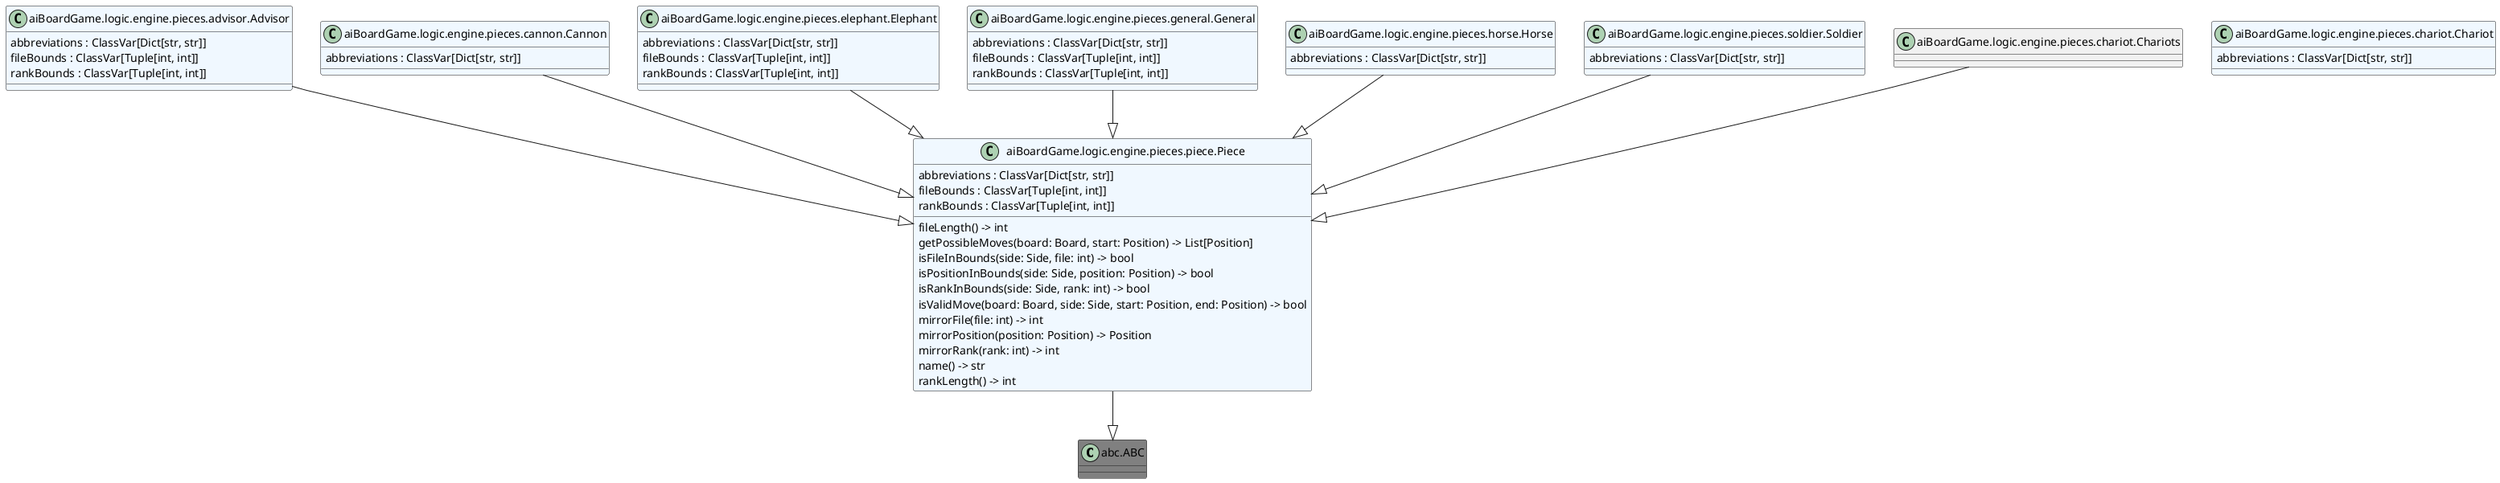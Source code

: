 @startuml classes_pieces
set namespaceSeparator none
class "abc.ABC" as abc.ABC #grey {
}
class "aiBoardGame.logic.engine.pieces.advisor.Advisor" as aiBoardGame.logic.engine.pieces.advisor.Advisor #aliceblue {
  abbreviations : ClassVar[Dict[str, str]]
  fileBounds : ClassVar[Tuple[int, int]]
  rankBounds : ClassVar[Tuple[int, int]]
}
class "aiBoardGame.logic.engine.pieces.cannon.Cannon" as aiBoardGame.logic.engine.pieces.cannon.Cannon #aliceblue {
  abbreviations : ClassVar[Dict[str, str]]
}
class "aiBoardGame.logic.engine.pieces.chariot.Chariot" as aiBoardGame.logic.engine.pieces.chariot.Chariot #aliceblue {
  abbreviations : ClassVar[Dict[str, str]]
}
class "aiBoardGame.logic.engine.pieces.elephant.Elephant" as aiBoardGame.logic.engine.pieces.elephant.Elephant #aliceblue {
  abbreviations : ClassVar[Dict[str, str]]
  fileBounds : ClassVar[Tuple[int, int]]
  rankBounds : ClassVar[Tuple[int, int]]
}
class "aiBoardGame.logic.engine.pieces.general.General" as aiBoardGame.logic.engine.pieces.general.General #aliceblue {
  abbreviations : ClassVar[Dict[str, str]]
  fileBounds : ClassVar[Tuple[int, int]]
  rankBounds : ClassVar[Tuple[int, int]]
}
class "aiBoardGame.logic.engine.pieces.horse.Horse" as aiBoardGame.logic.engine.pieces.horse.Horse #aliceblue {
  abbreviations : ClassVar[Dict[str, str]]
}
class "aiBoardGame.logic.engine.pieces.piece.Piece" as aiBoardGame.logic.engine.pieces.piece.Piece #aliceblue {
  abbreviations : ClassVar[Dict[str, str]]
  fileBounds : ClassVar[Tuple[int, int]]
  rankBounds : ClassVar[Tuple[int, int]]
  fileLength() -> int
  getPossibleMoves(board: Board, start: Position) -> List[Position]
  isFileInBounds(side: Side, file: int) -> bool
  isPositionInBounds(side: Side, position: Position) -> bool
  isRankInBounds(side: Side, rank: int) -> bool
  isValidMove(board: Board, side: Side, start: Position, end: Position) -> bool
  mirrorFile(file: int) -> int
  mirrorPosition(position: Position) -> Position
  mirrorRank(rank: int) -> int
  name() -> str
  rankLength() -> int
}
class "aiBoardGame.logic.engine.pieces.soldier.Soldier" as aiBoardGame.logic.engine.pieces.soldier.Soldier #aliceblue {
  abbreviations : ClassVar[Dict[str, str]]
}
aiBoardGame.logic.engine.pieces.advisor.Advisor --|> aiBoardGame.logic.engine.pieces.piece.Piece
aiBoardGame.logic.engine.pieces.cannon.Cannon --|> aiBoardGame.logic.engine.pieces.piece.Piece
aiBoardGame.logic.engine.pieces.chariot.Chariots --|> aiBoardGame.logic.engine.pieces.piece.Piece
aiBoardGame.logic.engine.pieces.elephant.Elephant --|> aiBoardGame.logic.engine.pieces.piece.Piece
aiBoardGame.logic.engine.pieces.general.General --|> aiBoardGame.logic.engine.pieces.piece.Piece
aiBoardGame.logic.engine.pieces.horse.Horse --|> aiBoardGame.logic.engine.pieces.piece.Piece
aiBoardGame.logic.engine.pieces.piece.Piece --|> abc.ABC
aiBoardGame.logic.engine.pieces.soldier.Soldier --|> aiBoardGame.logic.engine.pieces.piece.Piece
@enduml